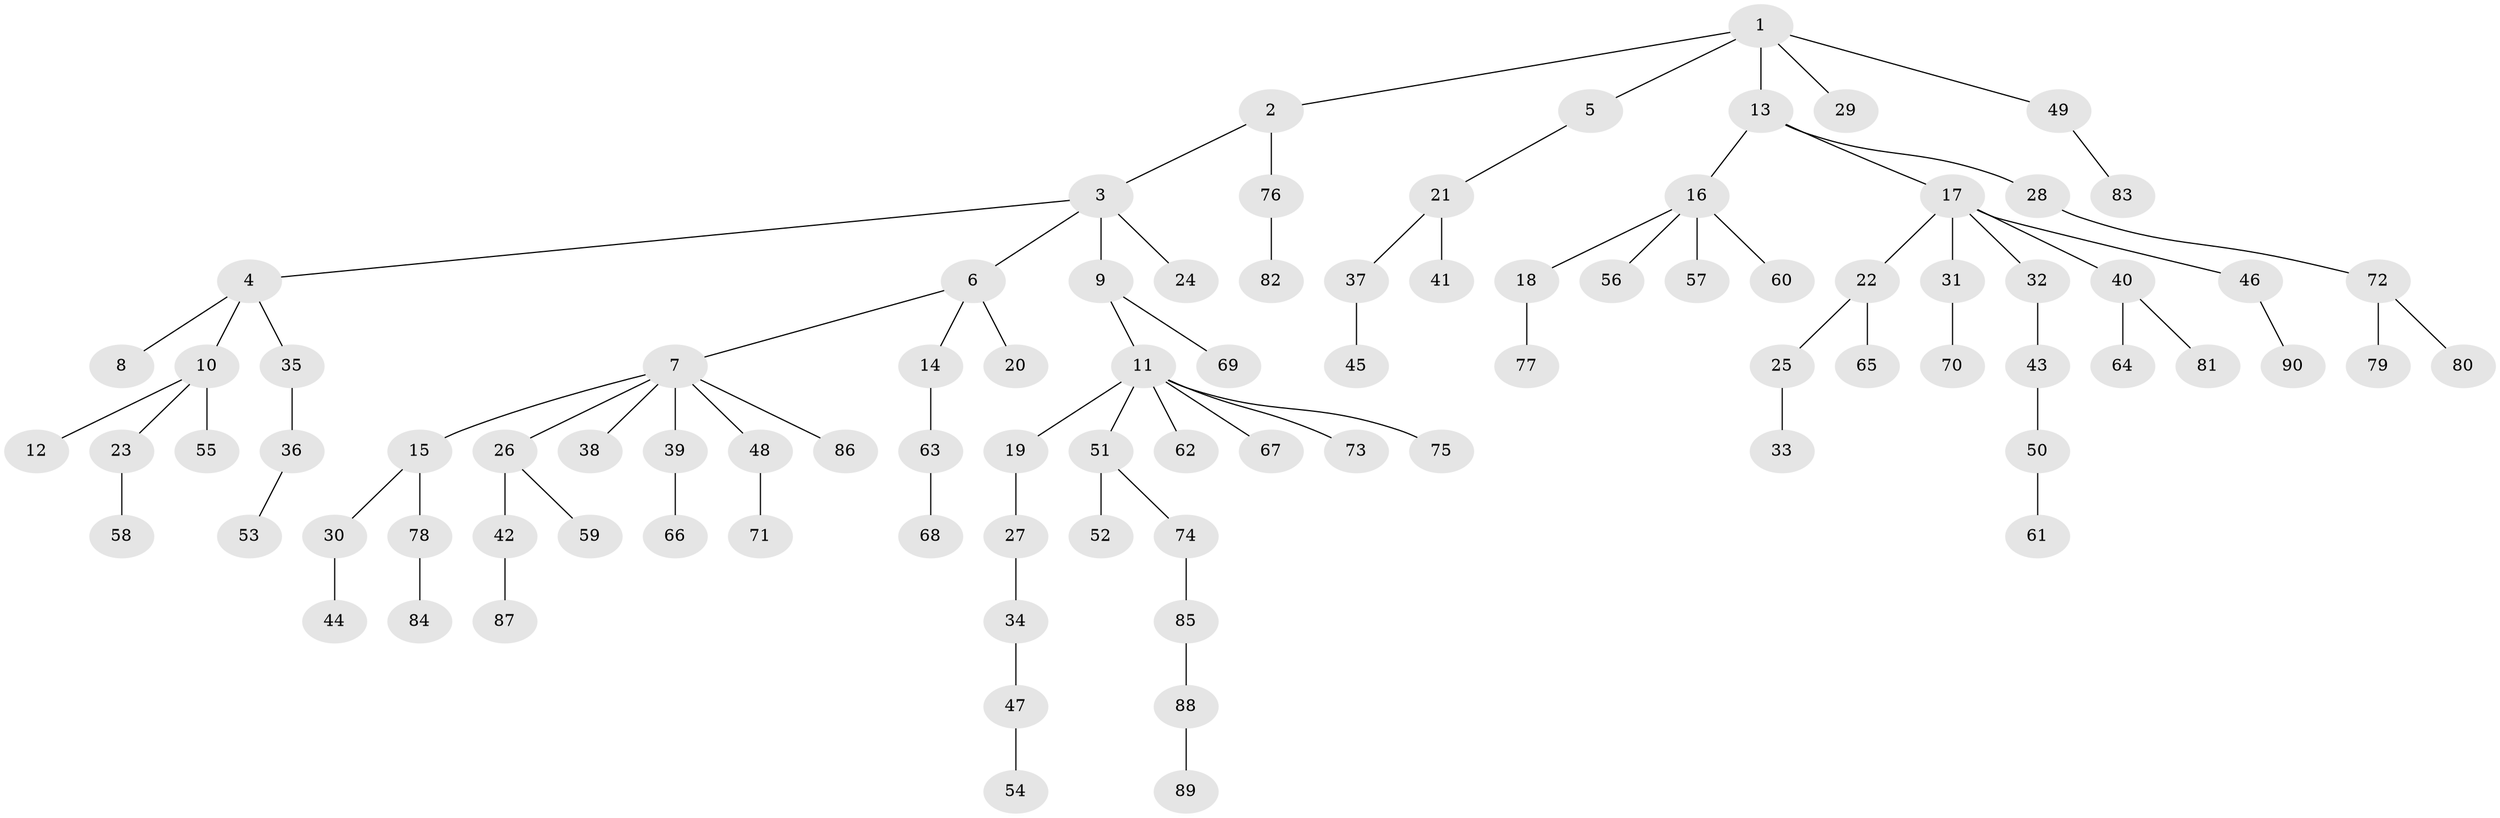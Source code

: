 // Generated by graph-tools (version 1.1) at 2025/15/03/09/25 04:15:25]
// undirected, 90 vertices, 89 edges
graph export_dot {
graph [start="1"]
  node [color=gray90,style=filled];
  1;
  2;
  3;
  4;
  5;
  6;
  7;
  8;
  9;
  10;
  11;
  12;
  13;
  14;
  15;
  16;
  17;
  18;
  19;
  20;
  21;
  22;
  23;
  24;
  25;
  26;
  27;
  28;
  29;
  30;
  31;
  32;
  33;
  34;
  35;
  36;
  37;
  38;
  39;
  40;
  41;
  42;
  43;
  44;
  45;
  46;
  47;
  48;
  49;
  50;
  51;
  52;
  53;
  54;
  55;
  56;
  57;
  58;
  59;
  60;
  61;
  62;
  63;
  64;
  65;
  66;
  67;
  68;
  69;
  70;
  71;
  72;
  73;
  74;
  75;
  76;
  77;
  78;
  79;
  80;
  81;
  82;
  83;
  84;
  85;
  86;
  87;
  88;
  89;
  90;
  1 -- 2;
  1 -- 5;
  1 -- 13;
  1 -- 29;
  1 -- 49;
  2 -- 3;
  2 -- 76;
  3 -- 4;
  3 -- 6;
  3 -- 9;
  3 -- 24;
  4 -- 8;
  4 -- 10;
  4 -- 35;
  5 -- 21;
  6 -- 7;
  6 -- 14;
  6 -- 20;
  7 -- 15;
  7 -- 26;
  7 -- 38;
  7 -- 39;
  7 -- 48;
  7 -- 86;
  9 -- 11;
  9 -- 69;
  10 -- 12;
  10 -- 23;
  10 -- 55;
  11 -- 19;
  11 -- 51;
  11 -- 62;
  11 -- 67;
  11 -- 73;
  11 -- 75;
  13 -- 16;
  13 -- 17;
  13 -- 28;
  14 -- 63;
  15 -- 30;
  15 -- 78;
  16 -- 18;
  16 -- 56;
  16 -- 57;
  16 -- 60;
  17 -- 22;
  17 -- 31;
  17 -- 32;
  17 -- 40;
  17 -- 46;
  18 -- 77;
  19 -- 27;
  21 -- 37;
  21 -- 41;
  22 -- 25;
  22 -- 65;
  23 -- 58;
  25 -- 33;
  26 -- 42;
  26 -- 59;
  27 -- 34;
  28 -- 72;
  30 -- 44;
  31 -- 70;
  32 -- 43;
  34 -- 47;
  35 -- 36;
  36 -- 53;
  37 -- 45;
  39 -- 66;
  40 -- 64;
  40 -- 81;
  42 -- 87;
  43 -- 50;
  46 -- 90;
  47 -- 54;
  48 -- 71;
  49 -- 83;
  50 -- 61;
  51 -- 52;
  51 -- 74;
  63 -- 68;
  72 -- 79;
  72 -- 80;
  74 -- 85;
  76 -- 82;
  78 -- 84;
  85 -- 88;
  88 -- 89;
}
